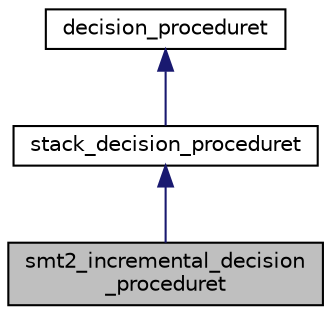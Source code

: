 digraph "smt2_incremental_decision_proceduret"
{
 // LATEX_PDF_SIZE
  bgcolor="transparent";
  edge [fontname="Helvetica",fontsize="10",labelfontname="Helvetica",labelfontsize="10"];
  node [fontname="Helvetica",fontsize="10",shape=record];
  Node1 [label="smt2_incremental_decision\l_proceduret",height=0.2,width=0.4,color="black", fillcolor="grey75", style="filled", fontcolor="black",tooltip=" "];
  Node2 -> Node1 [dir="back",color="midnightblue",fontsize="10",style="solid",fontname="Helvetica"];
  Node2 [label="stack_decision_proceduret",height=0.2,width=0.4,color="black",URL="$classstack__decision__proceduret.html",tooltip=" "];
  Node3 -> Node2 [dir="back",color="midnightblue",fontsize="10",style="solid",fontname="Helvetica"];
  Node3 [label="decision_proceduret",height=0.2,width=0.4,color="black",URL="$classdecision__proceduret.html",tooltip=" "];
}
